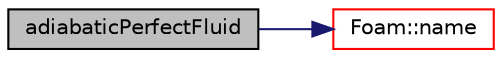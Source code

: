 digraph "adiabaticPerfectFluid"
{
  bgcolor="transparent";
  edge [fontname="Helvetica",fontsize="10",labelfontname="Helvetica",labelfontsize="10"];
  node [fontname="Helvetica",fontsize="10",shape=record];
  rankdir="LR";
  Node1 [label="adiabaticPerfectFluid",height=0.2,width=0.4,color="black", fillcolor="grey75", style="filled", fontcolor="black"];
  Node1 -> Node2 [color="midnightblue",fontsize="10",style="solid",fontname="Helvetica"];
  Node2 [label="Foam::name",height=0.2,width=0.4,color="red",URL="$a10887.html#adcb0df2bd4953cb6bb390272d8263c3a",tooltip="Return a string representation of a complex. "];
}
